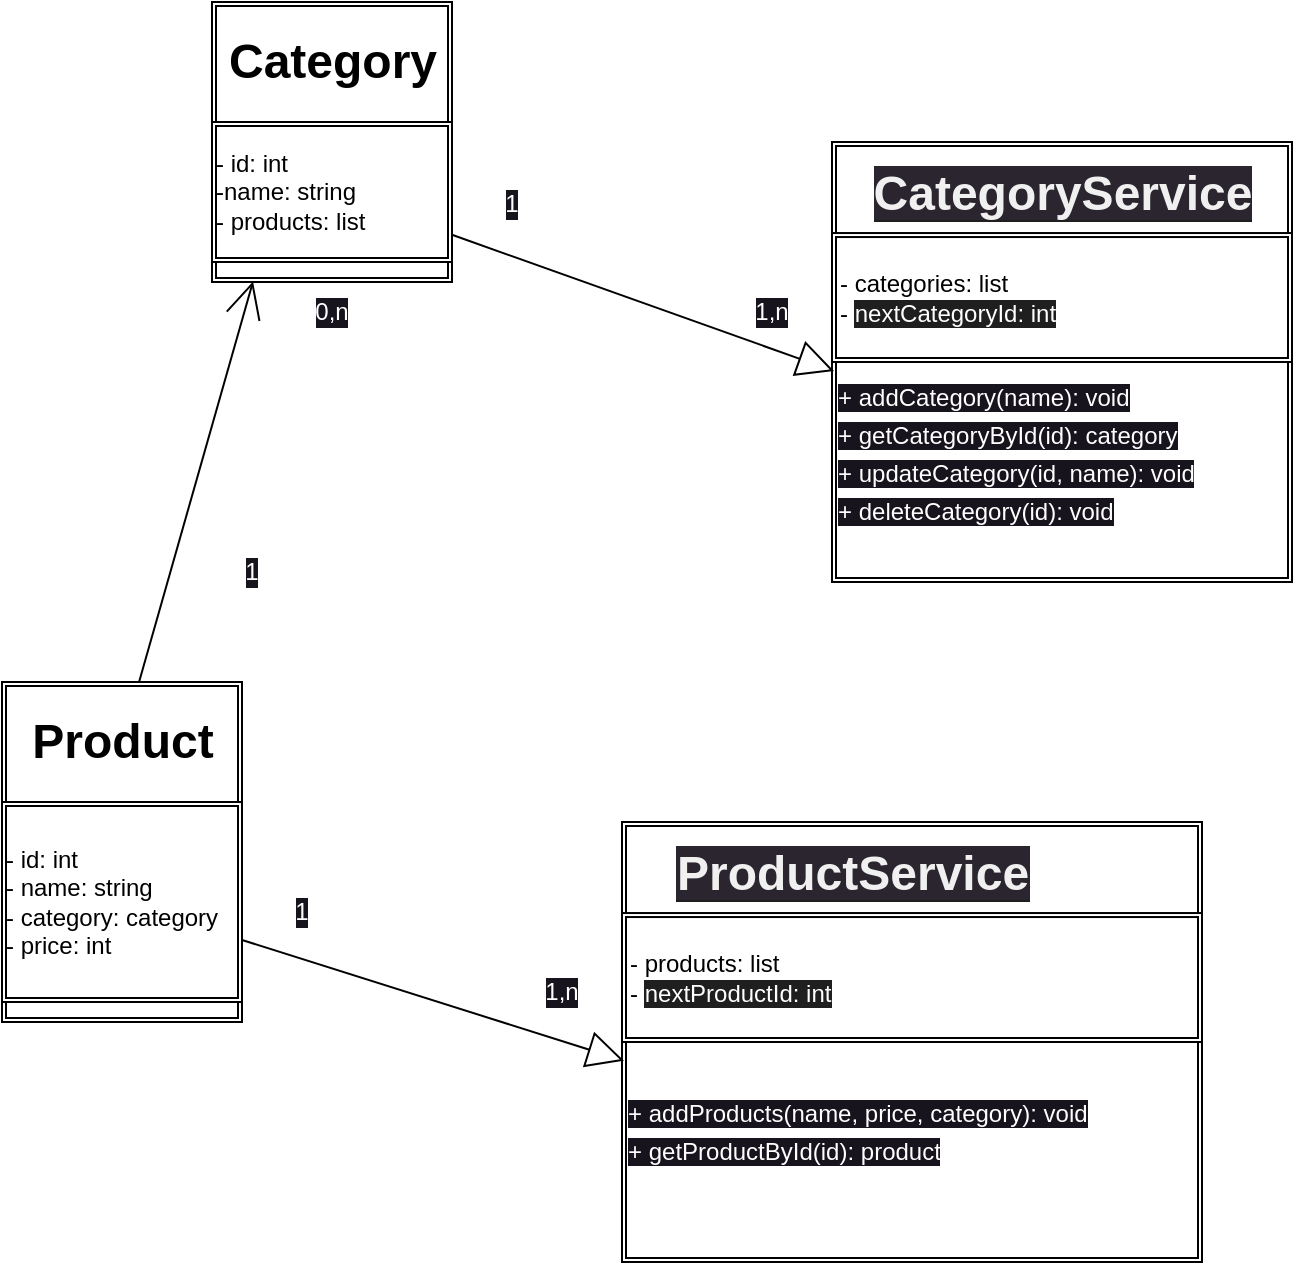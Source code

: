 <mxfile>
    <diagram id="cF2dtgRFtT0jOY3ysE-5" name="Page-1">
        <mxGraphModel dx="1324" dy="960" grid="1" gridSize="10" guides="1" tooltips="1" connect="1" arrows="1" fold="1" page="1" pageScale="1" pageWidth="850" pageHeight="1100" math="0" shadow="0">
            <root>
                <mxCell id="0"/>
                <mxCell id="1" parent="0"/>
                <mxCell id="40" value="" style="group" vertex="1" connectable="0" parent="1">
                    <mxGeometry x="100" y="270" width="645" height="630" as="geometry"/>
                </mxCell>
                <mxCell id="20" value="" style="group" vertex="1" connectable="0" parent="40">
                    <mxGeometry x="105" width="540" height="300" as="geometry"/>
                </mxCell>
                <mxCell id="7" value="" style="group" vertex="1" connectable="0" parent="20">
                    <mxGeometry x="310" y="70" width="230" height="220" as="geometry"/>
                </mxCell>
                <mxCell id="8" value="" style="shape=ext;double=1;rounded=0;whiteSpace=wrap;html=1;" vertex="1" parent="7">
                    <mxGeometry width="230" height="220.0" as="geometry"/>
                </mxCell>
                <mxCell id="9" value="- categories: list&lt;br&gt;-&amp;nbsp;&lt;span style=&quot;background-color: rgb(31, 31, 31);&quot;&gt;&lt;font color=&quot;#ffffff&quot; style=&quot;font-size: 12px;&quot;&gt;nextCategoryId: int&lt;/font&gt;&lt;/span&gt;" style="shape=ext;double=1;rounded=0;whiteSpace=wrap;html=1;align=left;" vertex="1" parent="7">
                    <mxGeometry y="45.52" width="230" height="64.48" as="geometry"/>
                </mxCell>
                <mxCell id="10" value="&lt;div style=&quot;color: rgb(204, 204, 204); background-color: rgb(31, 31, 31); font-family: Consolas, &amp;quot;Courier New&amp;quot;, monospace; font-weight: normal; font-size: 14px; line-height: 19px;&quot;&gt;&lt;span style=&quot;color: rgb(240, 240, 240); font-family: Helvetica; font-size: 24px; font-weight: 700; background-color: rgb(42, 37, 47);&quot;&gt;CategoryService&lt;/span&gt;&lt;br&gt;&lt;/div&gt;" style="text;strokeColor=none;fillColor=none;html=1;fontSize=24;fontStyle=1;verticalAlign=middle;align=center;" vertex="1" parent="7">
                    <mxGeometry width="230" height="53.103" as="geometry"/>
                </mxCell>
                <mxCell id="14" value="&lt;div style=&quot;line-height: 19px;&quot;&gt;&lt;font style=&quot;font-size: 12px; background-color: rgb(24, 20, 29);&quot;&gt;+ addCategory(name): void&lt;/font&gt;&lt;/div&gt;&lt;div style=&quot;line-height: 19px;&quot;&gt;&lt;span style=&quot;background-color: rgb(24, 20, 29);&quot;&gt;&lt;font style=&quot;font-size: 12px;&quot;&gt;+&amp;nbsp;&lt;/font&gt;&lt;font style=&quot;font-size: 12px;&quot;&gt;getCategoryById(id): category&lt;/font&gt;&lt;/span&gt;&lt;/div&gt;&lt;div style=&quot;line-height: 19px;&quot;&gt;&lt;span style=&quot;background-color: rgb(24, 20, 29);&quot;&gt;&lt;font style=&quot;font-size: 12px;&quot;&gt;+&amp;nbsp;&lt;/font&gt;&lt;font style=&quot;font-size: 12px;&quot;&gt;updateCategory(id, name): void&lt;/font&gt;&lt;/span&gt;&lt;/div&gt;&lt;div style=&quot;line-height: 19px;&quot;&gt;&lt;span style=&quot;background-color: rgb(24, 20, 29);&quot;&gt;&lt;font style=&quot;font-size: 12px;&quot;&gt;+&amp;nbsp;&lt;/font&gt;&lt;font style=&quot;font-size: 12px;&quot;&gt;deleteCategory(id): void&lt;/font&gt;&lt;/span&gt;&lt;/div&gt;" style="text;html=1;strokeColor=none;fillColor=none;align=left;verticalAlign=middle;whiteSpace=wrap;rounded=0;fontFamily=Helvetica;fontSize=12;fontColor=#FFFFFF;" vertex="1" parent="7">
                    <mxGeometry x="1" y="91.034" width="230" height="128.966" as="geometry"/>
                </mxCell>
                <mxCell id="19" value="" style="group" vertex="1" connectable="0" parent="20">
                    <mxGeometry width="310" height="170" as="geometry"/>
                </mxCell>
                <mxCell id="6" value="" style="group" vertex="1" connectable="0" parent="19">
                    <mxGeometry width="120" height="170" as="geometry"/>
                </mxCell>
                <mxCell id="2" value="" style="shape=ext;double=1;rounded=0;whiteSpace=wrap;html=1;" vertex="1" parent="6">
                    <mxGeometry width="120" height="140" as="geometry"/>
                </mxCell>
                <mxCell id="3" value="" style="shape=ext;double=1;rounded=0;whiteSpace=wrap;html=1;" vertex="1" parent="6">
                    <mxGeometry y="60" width="120" height="70" as="geometry"/>
                </mxCell>
                <mxCell id="4" value="Category" style="text;strokeColor=none;fillColor=none;html=1;fontSize=24;fontStyle=1;verticalAlign=middle;align=center;" vertex="1" parent="6">
                    <mxGeometry width="120" height="60" as="geometry"/>
                </mxCell>
                <mxCell id="5" value="- id: int&lt;br&gt;-name: string&lt;br&gt;- products: list" style="text;html=1;strokeColor=none;fillColor=none;align=left;verticalAlign=middle;whiteSpace=wrap;rounded=0;" vertex="1" parent="6">
                    <mxGeometry y="60" width="120" height="70" as="geometry"/>
                </mxCell>
                <mxCell id="38" value="0,n" style="text;html=1;strokeColor=none;fillColor=none;align=center;verticalAlign=middle;whiteSpace=wrap;rounded=0;labelBackgroundColor=#18141d;fontFamily=Helvetica;fontSize=12;fontColor=#FFFFFF;" vertex="1" parent="6">
                    <mxGeometry x="30" y="140" width="60" height="30" as="geometry"/>
                </mxCell>
                <mxCell id="17" value="1,n" style="text;html=1;strokeColor=none;fillColor=none;align=center;verticalAlign=middle;whiteSpace=wrap;rounded=0;labelBackgroundColor=#18141d;fontFamily=Helvetica;fontSize=12;fontColor=#FFFFFF;" vertex="1" parent="19">
                    <mxGeometry x="250" y="140" width="60" height="30" as="geometry"/>
                </mxCell>
                <mxCell id="18" value="1" style="text;html=1;strokeColor=none;fillColor=none;align=center;verticalAlign=middle;whiteSpace=wrap;rounded=0;labelBackgroundColor=#18141d;fontFamily=Helvetica;fontSize=12;fontColor=#FFFFFF;" vertex="1" parent="19">
                    <mxGeometry x="120" y="86" width="60" height="30" as="geometry"/>
                </mxCell>
                <mxCell id="16" style="edgeStyle=none;html=1;fontFamily=Helvetica;fontSize=12;fontColor=#FFFFFF;endArrow=block;endFill=0;endSize=16;" edge="1" parent="20" source="5" target="14">
                    <mxGeometry relative="1" as="geometry"/>
                </mxCell>
                <mxCell id="39" value="1" style="text;html=1;strokeColor=none;fillColor=none;align=center;verticalAlign=middle;whiteSpace=wrap;rounded=0;labelBackgroundColor=#18141d;fontFamily=Helvetica;fontSize=12;fontColor=#FFFFFF;" vertex="1" parent="20">
                    <mxGeometry x="-10" y="270" width="60" height="30" as="geometry"/>
                </mxCell>
                <mxCell id="21" value="" style="group" vertex="1" connectable="0" parent="40">
                    <mxGeometry y="340" width="600" height="290" as="geometry"/>
                </mxCell>
                <mxCell id="22" value="" style="group" vertex="1" connectable="0" parent="21">
                    <mxGeometry x="310" y="70" width="290" height="220" as="geometry"/>
                </mxCell>
                <mxCell id="23" value="" style="shape=ext;double=1;rounded=0;whiteSpace=wrap;html=1;" vertex="1" parent="22">
                    <mxGeometry width="290" height="220" as="geometry"/>
                </mxCell>
                <mxCell id="24" value="- products: list&lt;br&gt;-&amp;nbsp;&lt;span style=&quot;background-color: rgb(31, 31, 31);&quot;&gt;&lt;font color=&quot;#ffffff&quot; style=&quot;font-size: 12px;&quot;&gt;nextProductId: int&lt;/font&gt;&lt;/span&gt;" style="shape=ext;double=1;rounded=0;whiteSpace=wrap;html=1;align=left;" vertex="1" parent="22">
                    <mxGeometry y="45.52" width="290" height="64.48" as="geometry"/>
                </mxCell>
                <mxCell id="25" value="&lt;div style=&quot;color: rgb(204, 204, 204); background-color: rgb(31, 31, 31); font-family: Consolas, &amp;quot;Courier New&amp;quot;, monospace; font-weight: normal; font-size: 14px; line-height: 19px;&quot;&gt;&lt;span style=&quot;color: rgb(240, 240, 240); font-family: Helvetica; font-size: 24px; font-weight: 700; background-color: rgb(42, 37, 47);&quot;&gt;ProductService&lt;/span&gt;&lt;br&gt;&lt;/div&gt;" style="text;strokeColor=none;fillColor=none;html=1;fontSize=24;fontStyle=1;verticalAlign=middle;align=center;" vertex="1" parent="22">
                    <mxGeometry width="230" height="53.103" as="geometry"/>
                </mxCell>
                <mxCell id="26" value="&lt;div style=&quot;line-height: 19px;&quot;&gt;&lt;font style=&quot;font-size: 12px; background-color: rgb(24, 20, 29);&quot;&gt;+ addProducts(name, price, category): void&lt;/font&gt;&lt;/div&gt;&lt;div style=&quot;line-height: 19px;&quot;&gt;&lt;span style=&quot;background-color: rgb(24, 20, 29);&quot;&gt;&lt;font style=&quot;font-size: 12px;&quot;&gt;+&amp;nbsp;&lt;/font&gt;&lt;font style=&quot;font-size: 12px;&quot;&gt;getProductById(id): product&lt;/font&gt;&lt;/span&gt;&lt;/div&gt;&lt;div style=&quot;line-height: 19px;&quot;&gt;&lt;br&gt;&lt;/div&gt;" style="text;html=1;strokeColor=none;fillColor=none;align=left;verticalAlign=middle;whiteSpace=wrap;rounded=0;fontFamily=Helvetica;fontSize=12;fontColor=#FFFFFF;" vertex="1" parent="22">
                    <mxGeometry x="1" y="110" width="289" height="110" as="geometry"/>
                </mxCell>
                <mxCell id="27" value="" style="group" vertex="1" connectable="0" parent="21">
                    <mxGeometry width="310" height="190" as="geometry"/>
                </mxCell>
                <mxCell id="28" value="" style="group" vertex="1" connectable="0" parent="27">
                    <mxGeometry width="120" height="190" as="geometry"/>
                </mxCell>
                <mxCell id="29" value="" style="shape=ext;double=1;rounded=0;whiteSpace=wrap;html=1;" vertex="1" parent="28">
                    <mxGeometry width="120" height="170" as="geometry"/>
                </mxCell>
                <mxCell id="30" value="" style="shape=ext;double=1;rounded=0;whiteSpace=wrap;html=1;" vertex="1" parent="28">
                    <mxGeometry y="60" width="120" height="100" as="geometry"/>
                </mxCell>
                <mxCell id="31" value="Product" style="text;strokeColor=none;fillColor=none;html=1;fontSize=24;fontStyle=1;verticalAlign=middle;align=center;" vertex="1" parent="28">
                    <mxGeometry width="120" height="60" as="geometry"/>
                </mxCell>
                <mxCell id="32" value="- id: int&lt;br&gt;- name: string&lt;br&gt;- category: category&lt;br&gt;- price: int" style="text;html=1;strokeColor=none;fillColor=none;align=left;verticalAlign=middle;whiteSpace=wrap;rounded=0;" vertex="1" parent="28">
                    <mxGeometry y="60" width="120" height="100" as="geometry"/>
                </mxCell>
                <mxCell id="33" value="1,n" style="text;html=1;strokeColor=none;fillColor=none;align=center;verticalAlign=middle;whiteSpace=wrap;rounded=0;labelBackgroundColor=#18141d;fontFamily=Helvetica;fontSize=12;fontColor=#FFFFFF;" vertex="1" parent="27">
                    <mxGeometry x="250" y="140" width="60" height="30" as="geometry"/>
                </mxCell>
                <mxCell id="34" value="1" style="text;html=1;strokeColor=none;fillColor=none;align=center;verticalAlign=middle;whiteSpace=wrap;rounded=0;labelBackgroundColor=#18141d;fontFamily=Helvetica;fontSize=12;fontColor=#FFFFFF;" vertex="1" parent="27">
                    <mxGeometry x="120" y="100" width="60" height="30" as="geometry"/>
                </mxCell>
                <mxCell id="35" style="edgeStyle=none;html=1;fontFamily=Helvetica;fontSize=12;fontColor=#FFFFFF;endArrow=block;endFill=0;endSize=16;" edge="1" parent="21" source="32" target="26">
                    <mxGeometry relative="1" as="geometry"/>
                </mxCell>
                <mxCell id="37" style="edgeStyle=none;html=1;fontFamily=Helvetica;fontSize=12;fontColor=#FFFFFF;endArrow=open;endFill=0;endSize=16;entryX=0.171;entryY=0.998;entryDx=0;entryDy=0;entryPerimeter=0;" edge="1" parent="40" source="31" target="2">
                    <mxGeometry relative="1" as="geometry"/>
                </mxCell>
            </root>
        </mxGraphModel>
    </diagram>
</mxfile>